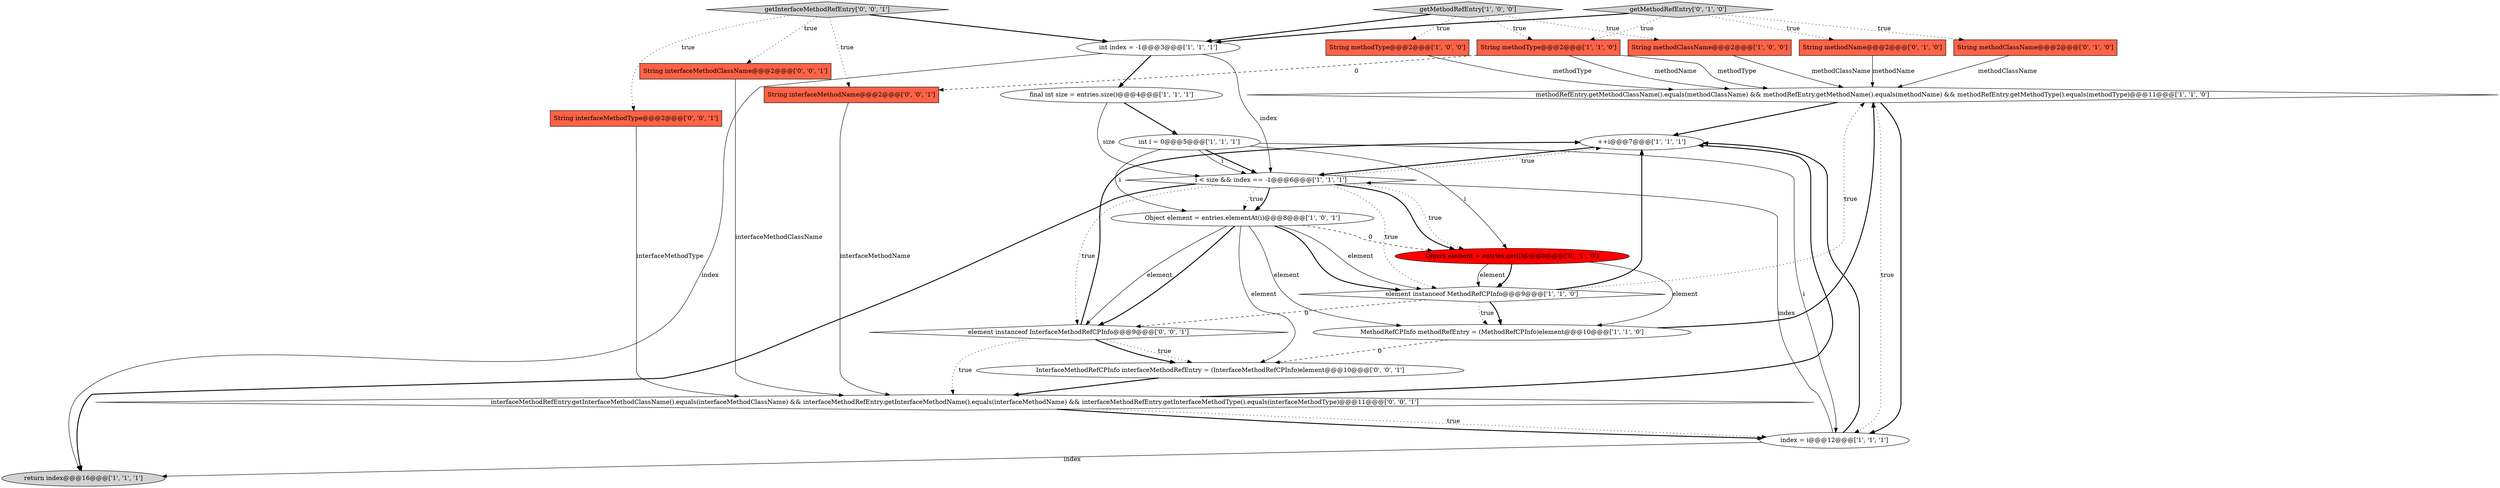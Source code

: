 digraph {
18 [style = filled, label = "String methodClassName@@@2@@@['0', '1', '0']", fillcolor = tomato, shape = box image = "AAA0AAABBB2BBB"];
22 [style = filled, label = "String interfaceMethodClassName@@@2@@@['0', '0', '1']", fillcolor = tomato, shape = box image = "AAA0AAABBB3BBB"];
24 [style = filled, label = "String interfaceMethodName@@@2@@@['0', '0', '1']", fillcolor = tomato, shape = box image = "AAA0AAABBB3BBB"];
15 [style = filled, label = "Object element = entries.get(i)@@@8@@@['0', '1', '0']", fillcolor = red, shape = ellipse image = "AAA1AAABBB2BBB"];
6 [style = filled, label = "MethodRefCPInfo methodRefEntry = (MethodRefCPInfo)element@@@10@@@['1', '1', '0']", fillcolor = white, shape = ellipse image = "AAA0AAABBB1BBB"];
10 [style = filled, label = "String methodType@@@2@@@['1', '1', '0']", fillcolor = tomato, shape = box image = "AAA0AAABBB1BBB"];
4 [style = filled, label = "int i = 0@@@5@@@['1', '1', '1']", fillcolor = white, shape = ellipse image = "AAA0AAABBB1BBB"];
19 [style = filled, label = "element instanceof InterfaceMethodRefCPInfo@@@9@@@['0', '0', '1']", fillcolor = white, shape = diamond image = "AAA0AAABBB3BBB"];
1 [style = filled, label = "element instanceof MethodRefCPInfo@@@9@@@['1', '1', '0']", fillcolor = white, shape = diamond image = "AAA0AAABBB1BBB"];
5 [style = filled, label = "++i@@@7@@@['1', '1', '1']", fillcolor = white, shape = ellipse image = "AAA0AAABBB1BBB"];
11 [style = filled, label = "Object element = entries.elementAt(i)@@@8@@@['1', '0', '1']", fillcolor = white, shape = ellipse image = "AAA0AAABBB1BBB"];
16 [style = filled, label = "getMethodRefEntry['0', '1', '0']", fillcolor = lightgray, shape = diamond image = "AAA0AAABBB2BBB"];
8 [style = filled, label = "String methodType@@@2@@@['1', '0', '0']", fillcolor = tomato, shape = box image = "AAA0AAABBB1BBB"];
13 [style = filled, label = "final int size = entries.size()@@@4@@@['1', '1', '1']", fillcolor = white, shape = ellipse image = "AAA0AAABBB1BBB"];
3 [style = filled, label = "methodRefEntry.getMethodClassName().equals(methodClassName) && methodRefEntry.getMethodName().equals(methodName) && methodRefEntry.getMethodType().equals(methodType)@@@11@@@['1', '1', '0']", fillcolor = white, shape = diamond image = "AAA0AAABBB1BBB"];
7 [style = filled, label = "int index = -1@@@3@@@['1', '1', '1']", fillcolor = white, shape = ellipse image = "AAA0AAABBB1BBB"];
2 [style = filled, label = "i < size && index == -1@@@6@@@['1', '1', '1']", fillcolor = white, shape = diamond image = "AAA0AAABBB1BBB"];
9 [style = filled, label = "String methodClassName@@@2@@@['1', '0', '0']", fillcolor = tomato, shape = box image = "AAA0AAABBB1BBB"];
17 [style = filled, label = "String methodName@@@2@@@['0', '1', '0']", fillcolor = tomato, shape = box image = "AAA0AAABBB2BBB"];
20 [style = filled, label = "InterfaceMethodRefCPInfo interfaceMethodRefEntry = (InterfaceMethodRefCPInfo)element@@@10@@@['0', '0', '1']", fillcolor = white, shape = ellipse image = "AAA0AAABBB3BBB"];
12 [style = filled, label = "index = i@@@12@@@['1', '1', '1']", fillcolor = white, shape = ellipse image = "AAA0AAABBB1BBB"];
23 [style = filled, label = "String interfaceMethodType@@@2@@@['0', '0', '1']", fillcolor = tomato, shape = box image = "AAA0AAABBB3BBB"];
21 [style = filled, label = "getInterfaceMethodRefEntry['0', '0', '1']", fillcolor = lightgray, shape = diamond image = "AAA0AAABBB3BBB"];
25 [style = filled, label = "interfaceMethodRefEntry.getInterfaceMethodClassName().equals(interfaceMethodClassName) && interfaceMethodRefEntry.getInterfaceMethodName().equals(interfaceMethodName) && interfaceMethodRefEntry.getInterfaceMethodType().equals(interfaceMethodType)@@@11@@@['0', '0', '1']", fillcolor = white, shape = diamond image = "AAA0AAABBB3BBB"];
0 [style = filled, label = "return index@@@16@@@['1', '1', '1']", fillcolor = lightgray, shape = ellipse image = "AAA0AAABBB1BBB"];
14 [style = filled, label = "getMethodRefEntry['1', '0', '0']", fillcolor = lightgray, shape = diamond image = "AAA0AAABBB1BBB"];
7->13 [style = bold, label=""];
1->5 [style = bold, label=""];
4->12 [style = solid, label="i"];
6->3 [style = bold, label=""];
4->11 [style = solid, label="i"];
19->25 [style = dotted, label="true"];
8->3 [style = solid, label="methodType"];
12->5 [style = bold, label=""];
11->1 [style = bold, label=""];
11->15 [style = dashed, label="0"];
11->1 [style = solid, label="element"];
6->20 [style = dashed, label="0"];
19->20 [style = dotted, label="true"];
19->20 [style = bold, label=""];
15->6 [style = solid, label="element"];
16->17 [style = dotted, label="true"];
13->2 [style = solid, label="size"];
24->25 [style = solid, label="interfaceMethodName"];
12->2 [style = solid, label="index"];
16->7 [style = bold, label=""];
1->19 [style = dashed, label="0"];
2->15 [style = dotted, label="true"];
25->12 [style = dotted, label="true"];
21->22 [style = dotted, label="true"];
23->25 [style = solid, label="interfaceMethodType"];
4->2 [style = bold, label=""];
3->12 [style = bold, label=""];
9->3 [style = solid, label="methodClassName"];
11->19 [style = bold, label=""];
20->25 [style = bold, label=""];
16->10 [style = dotted, label="true"];
14->10 [style = dotted, label="true"];
11->20 [style = solid, label="element"];
4->2 [style = solid, label="i"];
14->7 [style = bold, label=""];
2->11 [style = dotted, label="true"];
17->3 [style = solid, label="methodName"];
1->3 [style = dotted, label="true"];
19->5 [style = bold, label=""];
7->0 [style = solid, label="index"];
5->2 [style = bold, label=""];
2->0 [style = bold, label=""];
1->6 [style = bold, label=""];
3->5 [style = bold, label=""];
21->24 [style = dotted, label="true"];
25->12 [style = bold, label=""];
15->1 [style = bold, label=""];
2->1 [style = dotted, label="true"];
4->15 [style = solid, label="i"];
15->1 [style = solid, label="element"];
11->19 [style = solid, label="element"];
3->12 [style = dotted, label="true"];
21->23 [style = dotted, label="true"];
2->15 [style = bold, label=""];
14->8 [style = dotted, label="true"];
21->7 [style = bold, label=""];
11->6 [style = solid, label="element"];
25->5 [style = bold, label=""];
1->6 [style = dotted, label="true"];
14->9 [style = dotted, label="true"];
7->2 [style = solid, label="index"];
10->3 [style = solid, label="methodName"];
10->3 [style = solid, label="methodType"];
2->5 [style = dotted, label="true"];
18->3 [style = solid, label="methodClassName"];
10->24 [style = dashed, label="0"];
22->25 [style = solid, label="interfaceMethodClassName"];
2->11 [style = bold, label=""];
12->0 [style = solid, label="index"];
2->19 [style = dotted, label="true"];
13->4 [style = bold, label=""];
16->18 [style = dotted, label="true"];
}
